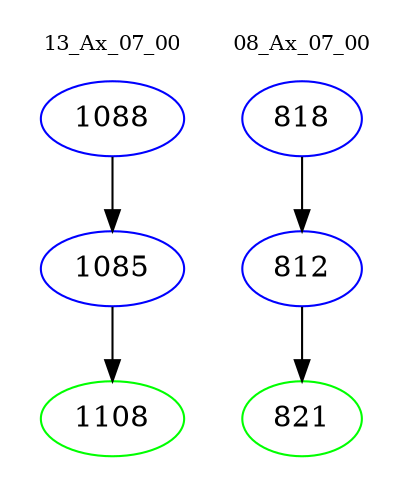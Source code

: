 digraph{
subgraph cluster_0 {
color = white
label = "13_Ax_07_00";
fontsize=10;
T0_1088 [label="1088", color="blue"]
T0_1088 -> T0_1085 [color="black"]
T0_1085 [label="1085", color="blue"]
T0_1085 -> T0_1108 [color="black"]
T0_1108 [label="1108", color="green"]
}
subgraph cluster_1 {
color = white
label = "08_Ax_07_00";
fontsize=10;
T1_818 [label="818", color="blue"]
T1_818 -> T1_812 [color="black"]
T1_812 [label="812", color="blue"]
T1_812 -> T1_821 [color="black"]
T1_821 [label="821", color="green"]
}
}
